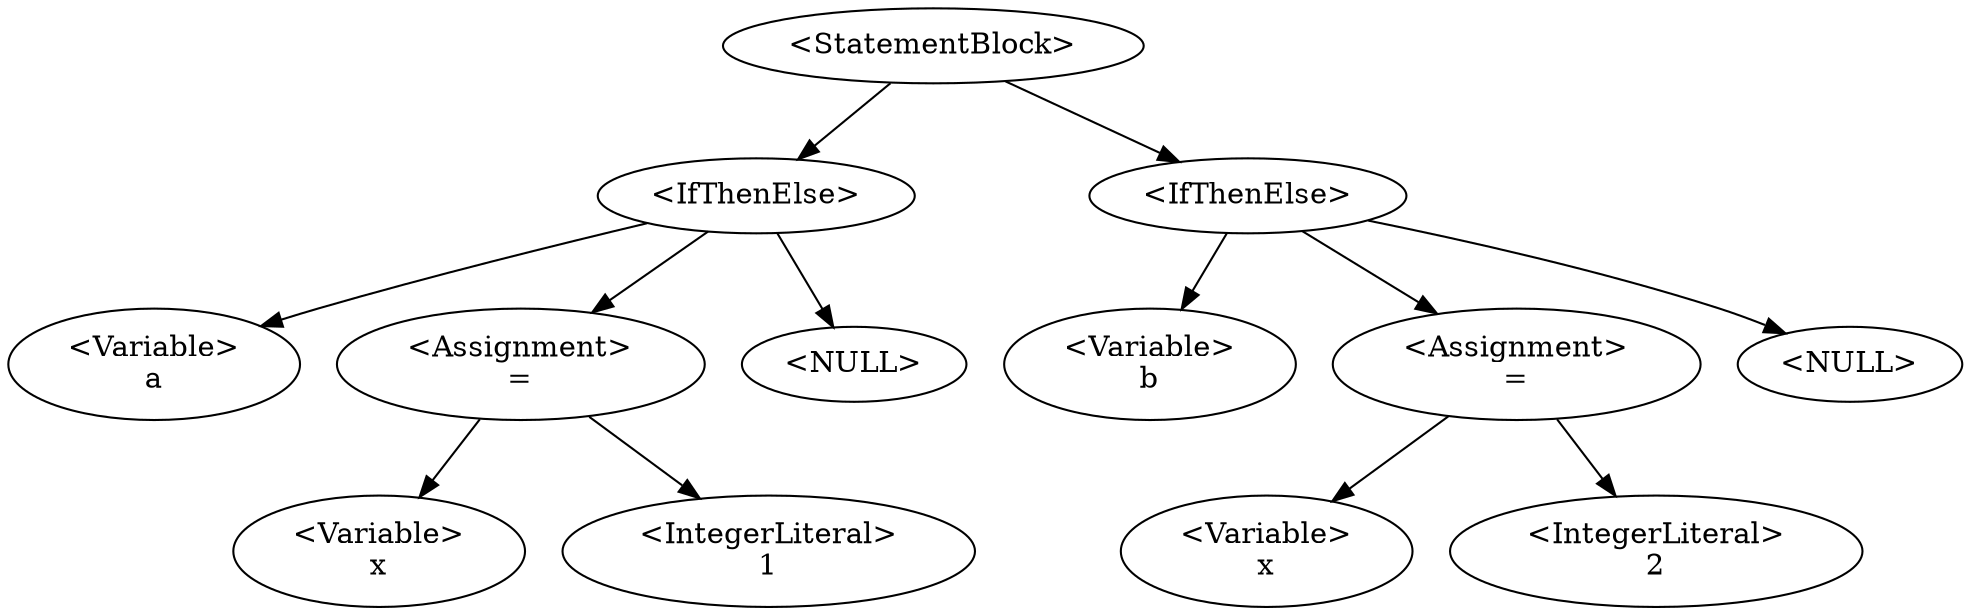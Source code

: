 digraph G {
0 [label="<StatementBlock>"];0->1;0->6;
1 [label="<IfThenElse>"];1->2;1->4;1->-1;-1 [label="<NULL>"];
2 [label="<Variable>\na"];
4 [label="<Assignment>\n="];4->3;4->5;
3 [label="<Variable>\nx"];
5 [label="<IntegerLiteral>\n1"];
6 [label="<IfThenElse>"];6->7;6->9;6->-2;-2 [label="<NULL>"];
7 [label="<Variable>\nb"];
9 [label="<Assignment>\n="];9->8;9->10;
8 [label="<Variable>\nx"];
10 [label="<IntegerLiteral>\n2"];
}